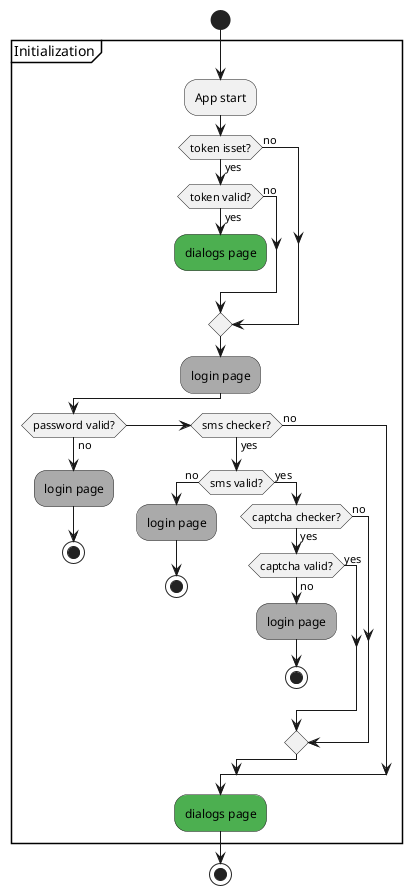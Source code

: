 @startuml

start

partition Initialization {
    :App start;

    if (token isset?) then (yes)
      if (token valid?) then (yes)
        #4caf50:dialogs page;
        detach
      else (no)
      endif
    else (no)
    endif
    #AAAAAA:login page;

    if (password valid?) then (no)
      #AAAAAA:login page;
      stop
    elseif (sms checker?) then (yes)
        if (sms valid?) then (no)
            #AAAAAA:login page;
            stop
        else (yes)
            if (captcha checker?) then (no)
            else (yes)
                if (captcha valid?) then (no)
                    #AAAAAA:login page;
                    stop
                else (yes)
                endif
            endif
        endif
    else (no)
    endif

    #4caf50:dialogs page;
}

stop

@enduml